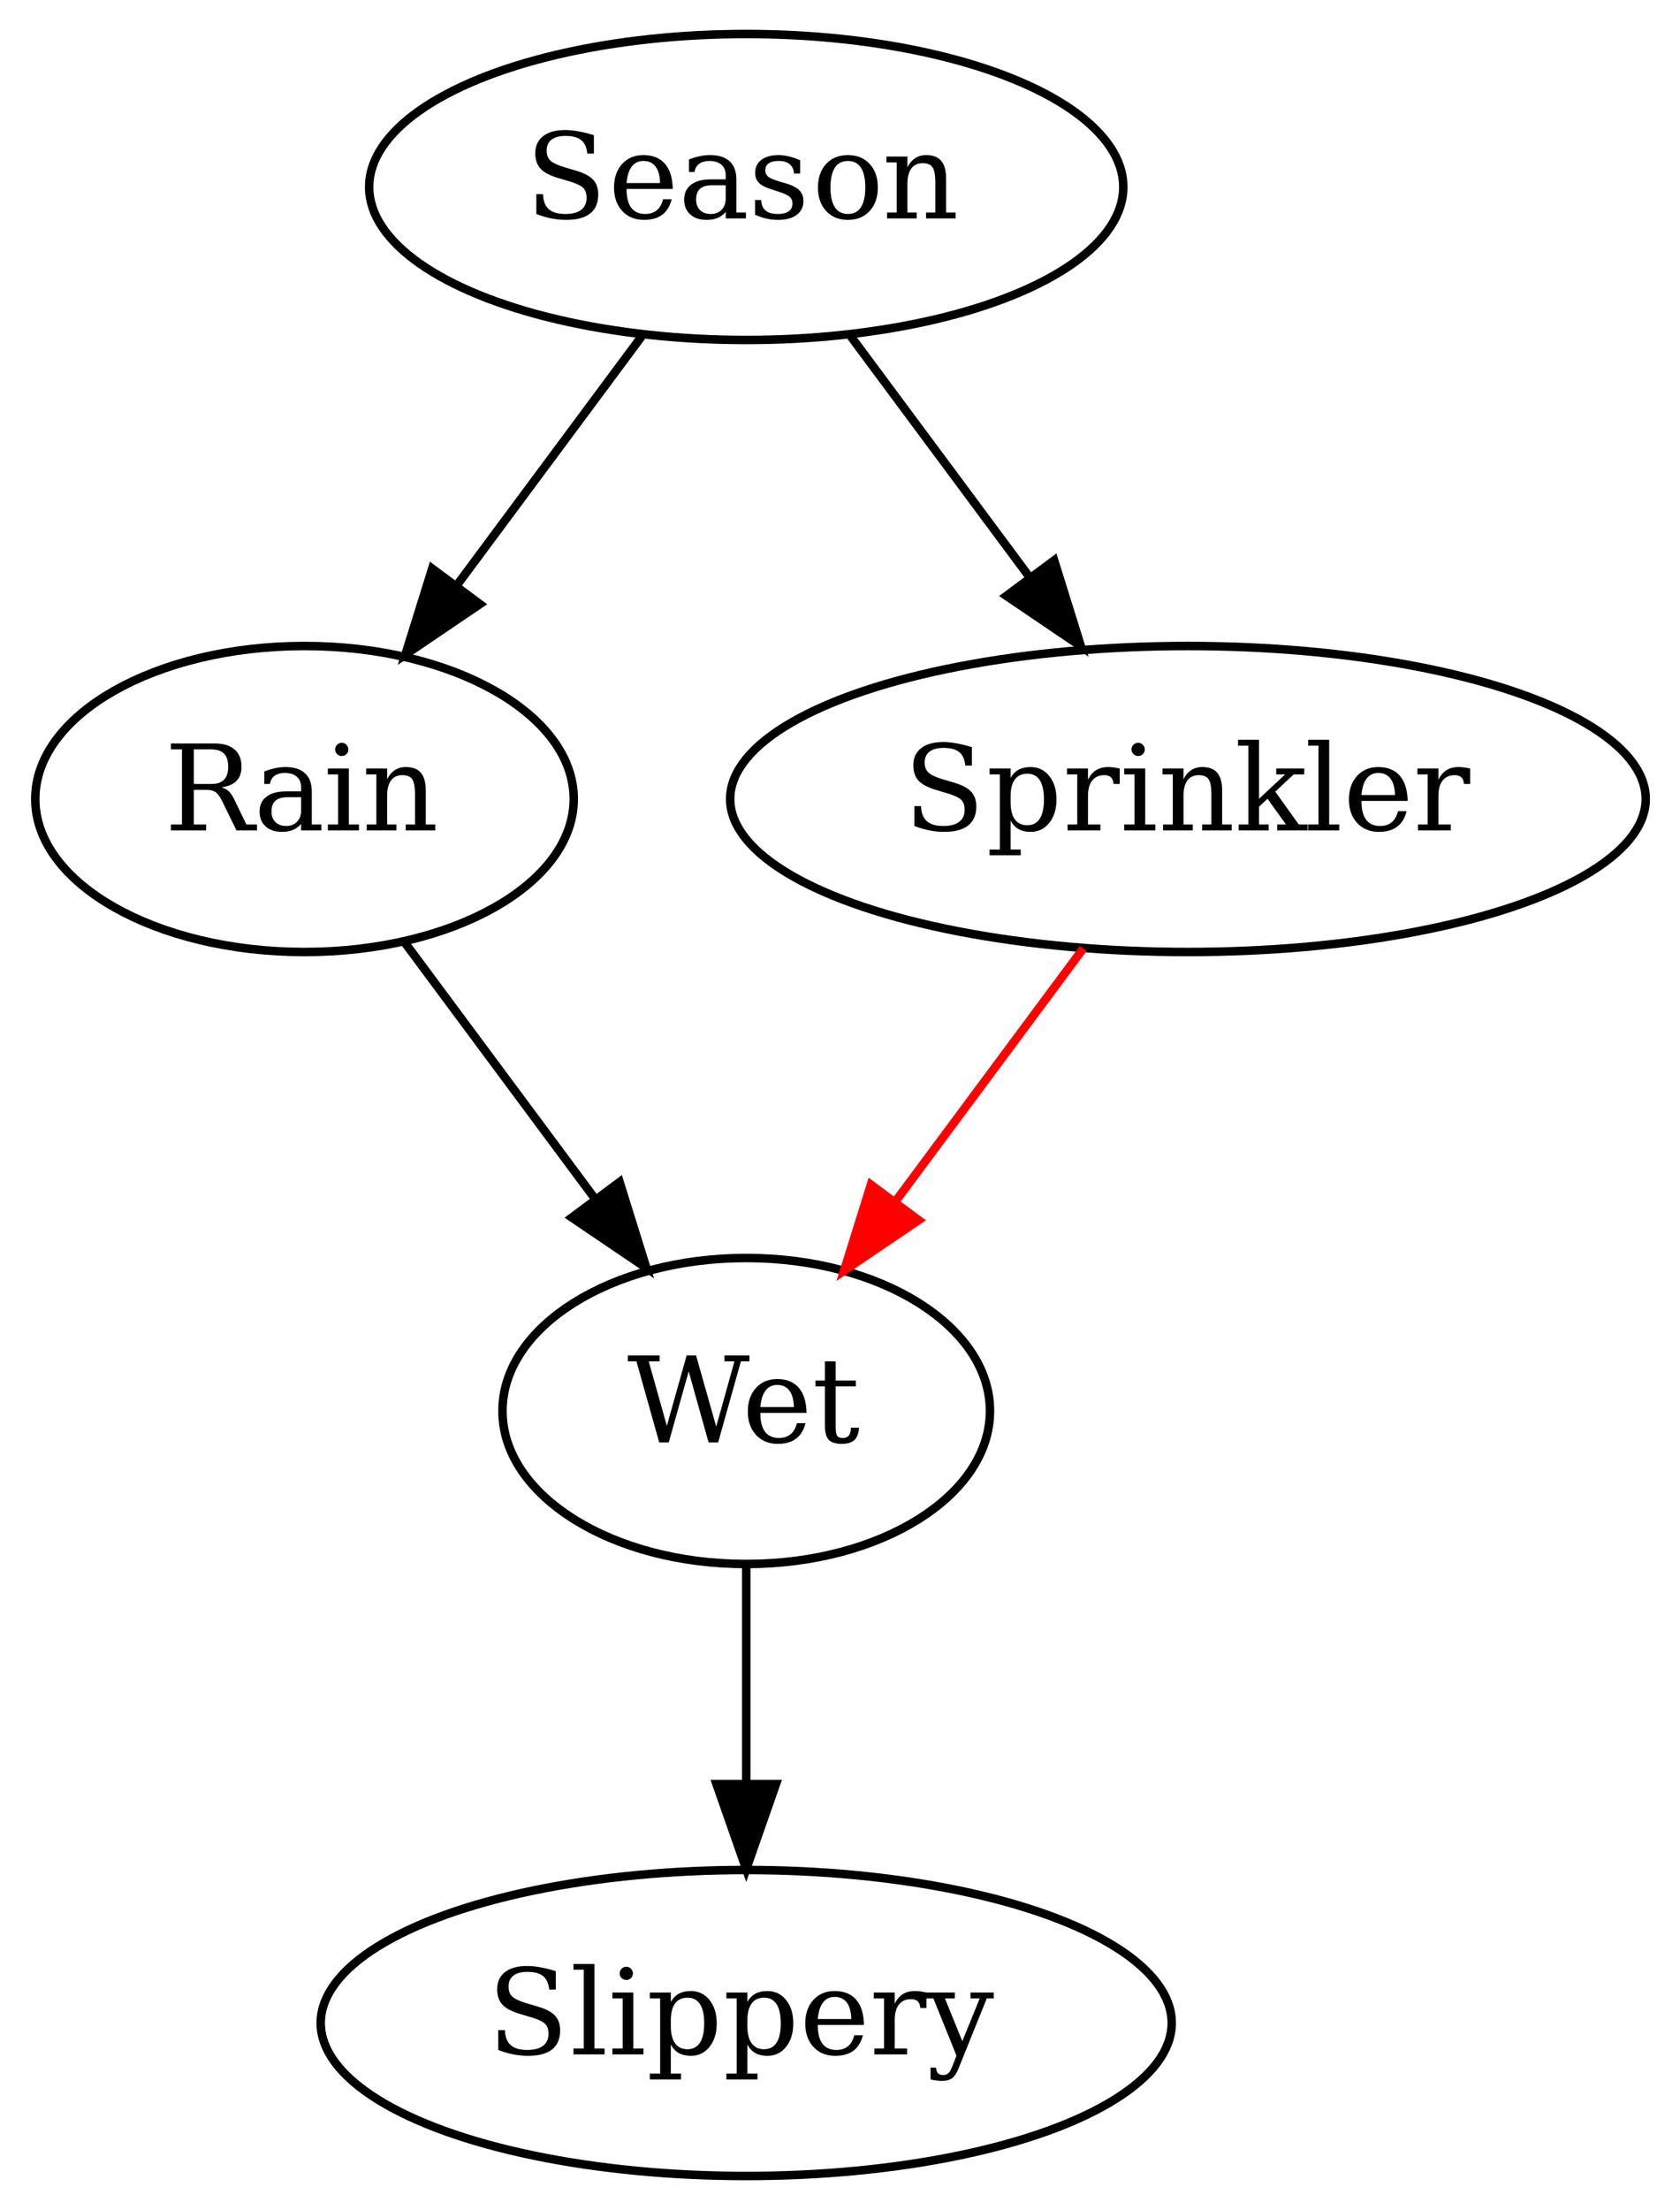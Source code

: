 digraph G {
	graph [bb="0,0,159.84,252",
		size="25,20!",
		type=directed
	];
	node [label="\N"];
	Rain	 [height=0.5,
		pos="27.298,162",
		width=0.75827];
	Wet	 [height=0.5,
		pos="71.298,90",
		width=0.75];
	Rain -> Wet	 [color=Black,
		pos="e,61.353,106.82 37.282,145.12 42.795,136.34 49.76,125.26 55.95,115.42"];
	Slippery	 [height=0.5,
		pos="71.298,18",
		width=1.1374];
	Wet -> Slippery	 [color=Black,
		pos="e,71.298,36.104 71.298,71.697 71.298,63.983 71.298,54.712 71.298,46.112"];
	Sprinkler	 [height=0.5,
		pos="116.3,162",
		width=1.2096];
	Sprinkler -> Wet	 [color=Red,
		pos="e,81.576,106.99 105.63,144.41 100.12,135.83 93.277,125.19 87.157,115.67"];
	Season	 [height=0.5,
		pos="71.298,234",
		width=1.0291];
	Season -> Rain	 [color=Black,
		pos="e,37.347,178.99 60.87,216.41 55.478,207.83 48.789,197.19 42.804,187.67"];
	Season -> Sprinkler	 [color=Black,
		pos="e,105.71,179.47 81.962,216.41 87.398,207.95 94.123,197.49 100.18,188.08"];
}
